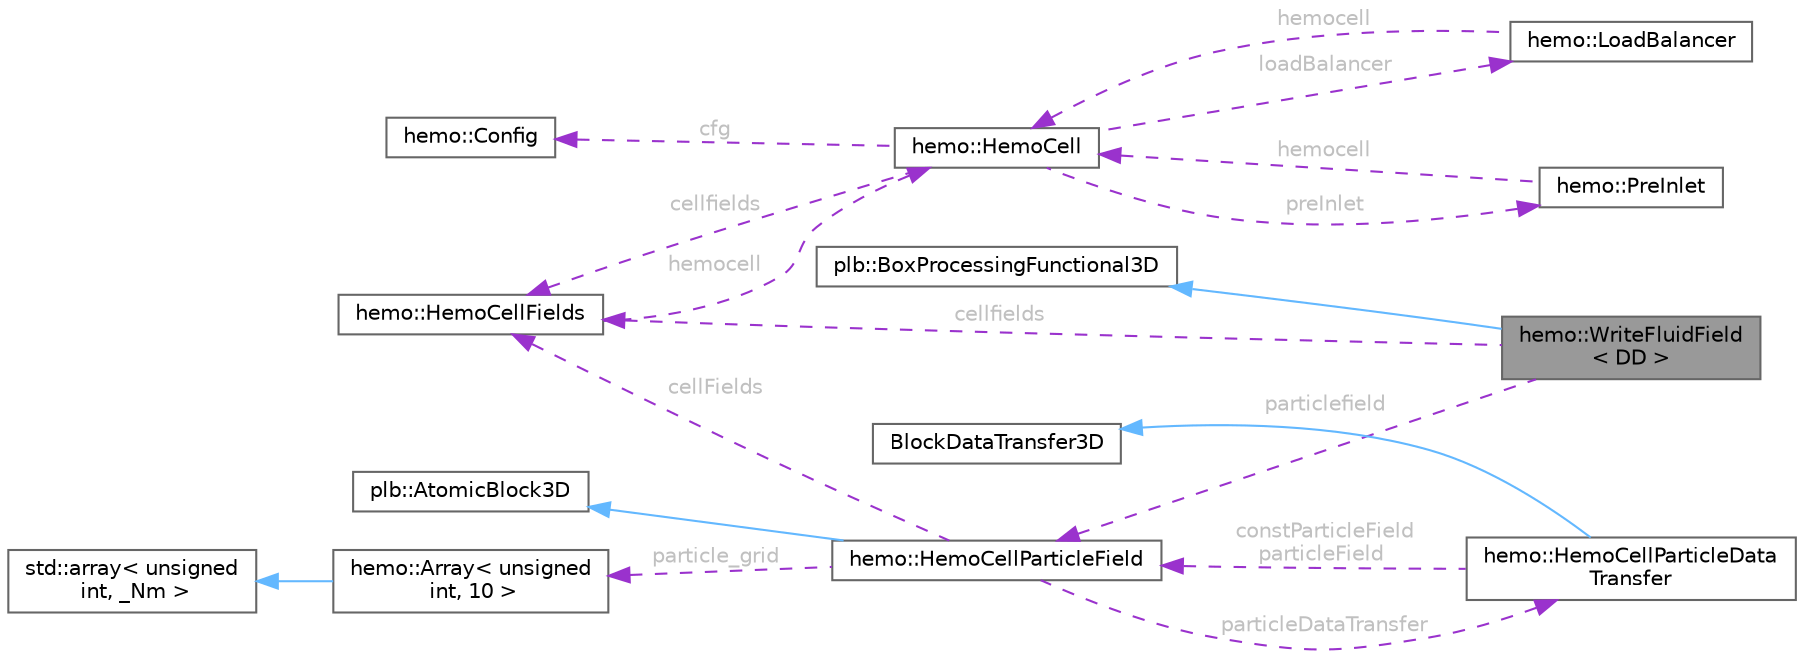 digraph "hemo::WriteFluidField&lt; DD &gt;"
{
 // LATEX_PDF_SIZE
  bgcolor="transparent";
  edge [fontname=Helvetica,fontsize=10,labelfontname=Helvetica,labelfontsize=10];
  node [fontname=Helvetica,fontsize=10,shape=box,height=0.2,width=0.4];
  rankdir="LR";
  Node1 [id="Node000001",label="hemo::WriteFluidField\l\< DD \>",height=0.2,width=0.4,color="gray40", fillcolor="grey60", style="filled", fontcolor="black",tooltip=" "];
  Node2 -> Node1 [id="edge1_Node000001_Node000002",dir="back",color="steelblue1",style="solid",tooltip=" "];
  Node2 [id="Node000002",label="plb::BoxProcessingFunctional3D",height=0.2,width=0.4,color="gray40", fillcolor="white", style="filled",tooltip=" "];
  Node3 -> Node1 [id="edge2_Node000001_Node000003",dir="back",color="darkorchid3",style="dashed",tooltip=" ",label=" cellfields",fontcolor="grey" ];
  Node3 [id="Node000003",label="hemo::HemoCellFields",height=0.2,width=0.4,color="gray40", fillcolor="white", style="filled",URL="$classhemo_1_1HemoCellFields.html",tooltip=" "];
  Node4 -> Node3 [id="edge3_Node000003_Node000004",dir="back",color="darkorchid3",style="dashed",tooltip=" ",label=" hemocell",fontcolor="grey" ];
  Node4 [id="Node000004",label="hemo::HemoCell",height=0.2,width=0.4,color="gray40", fillcolor="white", style="filled",URL="$classhemo_1_1HemoCell.html",tooltip=" "];
  Node5 -> Node4 [id="edge4_Node000004_Node000005",dir="back",color="darkorchid3",style="dashed",tooltip=" ",label=" preInlet",fontcolor="grey" ];
  Node5 [id="Node000005",label="hemo::PreInlet",height=0.2,width=0.4,color="gray40", fillcolor="white", style="filled",URL="$classhemo_1_1PreInlet.html",tooltip=" "];
  Node4 -> Node5 [id="edge5_Node000005_Node000004",dir="back",color="darkorchid3",style="dashed",tooltip=" ",label=" hemocell",fontcolor="grey" ];
  Node6 -> Node4 [id="edge6_Node000004_Node000006",dir="back",color="darkorchid3",style="dashed",tooltip=" ",label=" loadBalancer",fontcolor="grey" ];
  Node6 [id="Node000006",label="hemo::LoadBalancer",height=0.2,width=0.4,color="gray40", fillcolor="white", style="filled",URL="$classhemo_1_1LoadBalancer.html",tooltip=" "];
  Node4 -> Node6 [id="edge7_Node000006_Node000004",dir="back",color="darkorchid3",style="dashed",tooltip=" ",label=" hemocell",fontcolor="grey" ];
  Node7 -> Node4 [id="edge8_Node000004_Node000007",dir="back",color="darkorchid3",style="dashed",tooltip=" ",label=" cfg",fontcolor="grey" ];
  Node7 [id="Node000007",label="hemo::Config",height=0.2,width=0.4,color="gray40", fillcolor="white", style="filled",URL="$classhemo_1_1Config.html",tooltip=" "];
  Node3 -> Node4 [id="edge9_Node000004_Node000003",dir="back",color="darkorchid3",style="dashed",tooltip=" ",label=" cellfields",fontcolor="grey" ];
  Node8 -> Node1 [id="edge10_Node000001_Node000008",dir="back",color="darkorchid3",style="dashed",tooltip=" ",label=" particlefield",fontcolor="grey" ];
  Node8 [id="Node000008",label="hemo::HemoCellParticleField",height=0.2,width=0.4,color="gray40", fillcolor="white", style="filled",URL="$classhemo_1_1HemoCellParticleField.html",tooltip=" "];
  Node9 -> Node8 [id="edge11_Node000008_Node000009",dir="back",color="steelblue1",style="solid",tooltip=" "];
  Node9 [id="Node000009",label="plb::AtomicBlock3D",height=0.2,width=0.4,color="gray40", fillcolor="white", style="filled",tooltip=" "];
  Node3 -> Node8 [id="edge12_Node000008_Node000003",dir="back",color="darkorchid3",style="dashed",tooltip=" ",label=" cellFields",fontcolor="grey" ];
  Node10 -> Node8 [id="edge13_Node000008_Node000010",dir="back",color="darkorchid3",style="dashed",tooltip=" ",label=" particle_grid",fontcolor="grey" ];
  Node10 [id="Node000010",label="hemo::Array\< unsigned\l int, 10 \>",height=0.2,width=0.4,color="gray40", fillcolor="white", style="filled",URL="$structhemo_1_1Array.html",tooltip=" "];
  Node11 -> Node10 [id="edge14_Node000010_Node000011",dir="back",color="steelblue1",style="solid",tooltip=" "];
  Node11 [id="Node000011",label="std::array\< unsigned\l int, _Nm \>",height=0.2,width=0.4,color="gray40", fillcolor="white", style="filled",tooltip=" "];
  Node12 -> Node8 [id="edge15_Node000008_Node000012",dir="back",color="darkorchid3",style="dashed",tooltip=" ",label=" particleDataTransfer",fontcolor="grey" ];
  Node12 [id="Node000012",label="hemo::HemoCellParticleData\lTransfer",height=0.2,width=0.4,color="gray40", fillcolor="white", style="filled",URL="$classhemo_1_1HemoCellParticleDataTransfer.html",tooltip=" "];
  Node13 -> Node12 [id="edge16_Node000012_Node000013",dir="back",color="steelblue1",style="solid",tooltip=" "];
  Node13 [id="Node000013",label="BlockDataTransfer3D",height=0.2,width=0.4,color="gray40", fillcolor="white", style="filled",tooltip=" "];
  Node8 -> Node12 [id="edge17_Node000012_Node000008",dir="back",color="darkorchid3",style="dashed",tooltip=" ",label=" constParticleField\nparticleField",fontcolor="grey" ];
}
